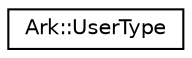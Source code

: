 digraph "Graphical Class Hierarchy"
{
 // INTERACTIVE_SVG=YES
 // LATEX_PDF_SIZE
  edge [fontname="Helvetica",fontsize="10",labelfontname="Helvetica",labelfontsize="10"];
  node [fontname="Helvetica",fontsize="10",shape=record];
  rankdir="LR";
  Node0 [label="Ark::UserType",height=0.2,width=0.4,color="black", fillcolor="white", style="filled",URL="$d8/da6/classArk_1_1UserType.html",tooltip="A class to be use C++ objects in ArkScript."];
}
